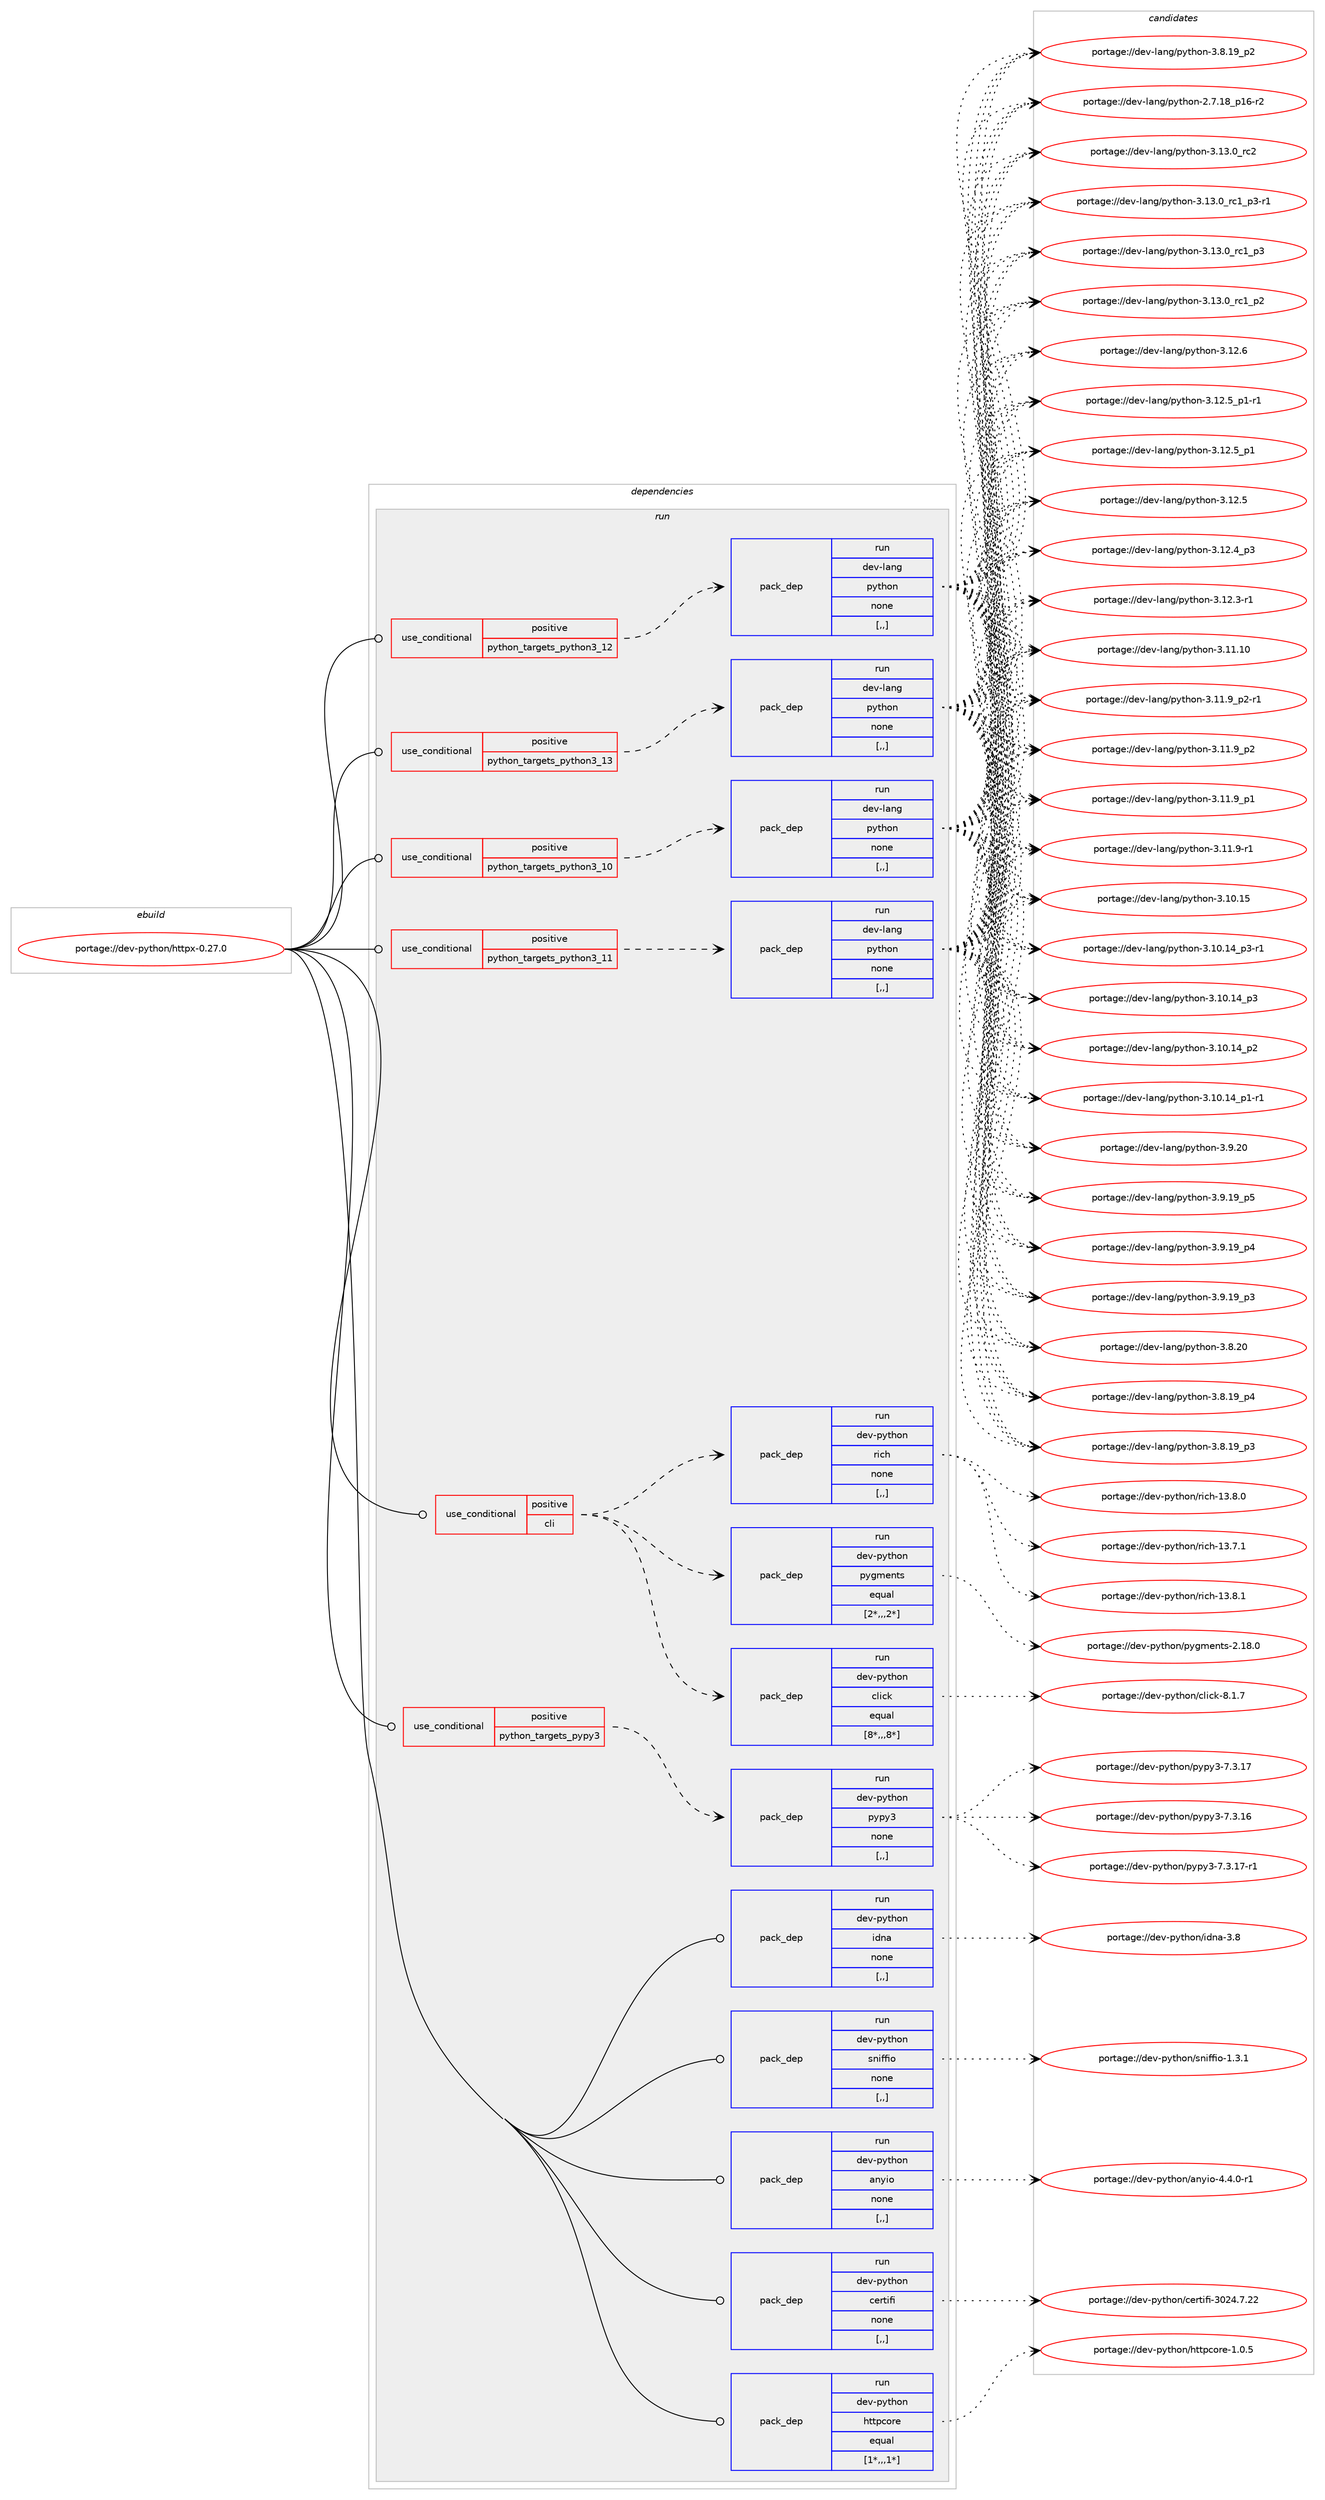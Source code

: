 digraph prolog {

# *************
# Graph options
# *************

newrank=true;
concentrate=true;
compound=true;
graph [rankdir=LR,fontname=Helvetica,fontsize=10,ranksep=1.5];#, ranksep=2.5, nodesep=0.2];
edge  [arrowhead=vee];
node  [fontname=Helvetica,fontsize=10];

# **********
# The ebuild
# **********

subgraph cluster_leftcol {
color=gray;
label=<<i>ebuild</i>>;
id [label="portage://dev-python/httpx-0.27.0", color=red, width=4, href="../dev-python/httpx-0.27.0.svg"];
}

# ****************
# The dependencies
# ****************

subgraph cluster_midcol {
color=gray;
label=<<i>dependencies</i>>;
subgraph cluster_compile {
fillcolor="#eeeeee";
style=filled;
label=<<i>compile</i>>;
}
subgraph cluster_compileandrun {
fillcolor="#eeeeee";
style=filled;
label=<<i>compile and run</i>>;
}
subgraph cluster_run {
fillcolor="#eeeeee";
style=filled;
label=<<i>run</i>>;
subgraph cond163713 {
dependency642174 [label=<<TABLE BORDER="0" CELLBORDER="1" CELLSPACING="0" CELLPADDING="4"><TR><TD ROWSPAN="3" CELLPADDING="10">use_conditional</TD></TR><TR><TD>positive</TD></TR><TR><TD>cli</TD></TR></TABLE>>, shape=none, color=red];
subgraph pack473642 {
dependency642175 [label=<<TABLE BORDER="0" CELLBORDER="1" CELLSPACING="0" CELLPADDING="4" WIDTH="220"><TR><TD ROWSPAN="6" CELLPADDING="30">pack_dep</TD></TR><TR><TD WIDTH="110">run</TD></TR><TR><TD>dev-python</TD></TR><TR><TD>click</TD></TR><TR><TD>equal</TD></TR><TR><TD>[8*,,,8*]</TD></TR></TABLE>>, shape=none, color=blue];
}
dependency642174:e -> dependency642175:w [weight=20,style="dashed",arrowhead="vee"];
subgraph pack473643 {
dependency642176 [label=<<TABLE BORDER="0" CELLBORDER="1" CELLSPACING="0" CELLPADDING="4" WIDTH="220"><TR><TD ROWSPAN="6" CELLPADDING="30">pack_dep</TD></TR><TR><TD WIDTH="110">run</TD></TR><TR><TD>dev-python</TD></TR><TR><TD>pygments</TD></TR><TR><TD>equal</TD></TR><TR><TD>[2*,,,2*]</TD></TR></TABLE>>, shape=none, color=blue];
}
dependency642174:e -> dependency642176:w [weight=20,style="dashed",arrowhead="vee"];
subgraph pack473644 {
dependency642177 [label=<<TABLE BORDER="0" CELLBORDER="1" CELLSPACING="0" CELLPADDING="4" WIDTH="220"><TR><TD ROWSPAN="6" CELLPADDING="30">pack_dep</TD></TR><TR><TD WIDTH="110">run</TD></TR><TR><TD>dev-python</TD></TR><TR><TD>rich</TD></TR><TR><TD>none</TD></TR><TR><TD>[,,]</TD></TR></TABLE>>, shape=none, color=blue];
}
dependency642174:e -> dependency642177:w [weight=20,style="dashed",arrowhead="vee"];
}
id:e -> dependency642174:w [weight=20,style="solid",arrowhead="odot"];
subgraph cond163714 {
dependency642178 [label=<<TABLE BORDER="0" CELLBORDER="1" CELLSPACING="0" CELLPADDING="4"><TR><TD ROWSPAN="3" CELLPADDING="10">use_conditional</TD></TR><TR><TD>positive</TD></TR><TR><TD>python_targets_pypy3</TD></TR></TABLE>>, shape=none, color=red];
subgraph pack473645 {
dependency642179 [label=<<TABLE BORDER="0" CELLBORDER="1" CELLSPACING="0" CELLPADDING="4" WIDTH="220"><TR><TD ROWSPAN="6" CELLPADDING="30">pack_dep</TD></TR><TR><TD WIDTH="110">run</TD></TR><TR><TD>dev-python</TD></TR><TR><TD>pypy3</TD></TR><TR><TD>none</TD></TR><TR><TD>[,,]</TD></TR></TABLE>>, shape=none, color=blue];
}
dependency642178:e -> dependency642179:w [weight=20,style="dashed",arrowhead="vee"];
}
id:e -> dependency642178:w [weight=20,style="solid",arrowhead="odot"];
subgraph cond163715 {
dependency642180 [label=<<TABLE BORDER="0" CELLBORDER="1" CELLSPACING="0" CELLPADDING="4"><TR><TD ROWSPAN="3" CELLPADDING="10">use_conditional</TD></TR><TR><TD>positive</TD></TR><TR><TD>python_targets_python3_10</TD></TR></TABLE>>, shape=none, color=red];
subgraph pack473646 {
dependency642181 [label=<<TABLE BORDER="0" CELLBORDER="1" CELLSPACING="0" CELLPADDING="4" WIDTH="220"><TR><TD ROWSPAN="6" CELLPADDING="30">pack_dep</TD></TR><TR><TD WIDTH="110">run</TD></TR><TR><TD>dev-lang</TD></TR><TR><TD>python</TD></TR><TR><TD>none</TD></TR><TR><TD>[,,]</TD></TR></TABLE>>, shape=none, color=blue];
}
dependency642180:e -> dependency642181:w [weight=20,style="dashed",arrowhead="vee"];
}
id:e -> dependency642180:w [weight=20,style="solid",arrowhead="odot"];
subgraph cond163716 {
dependency642182 [label=<<TABLE BORDER="0" CELLBORDER="1" CELLSPACING="0" CELLPADDING="4"><TR><TD ROWSPAN="3" CELLPADDING="10">use_conditional</TD></TR><TR><TD>positive</TD></TR><TR><TD>python_targets_python3_11</TD></TR></TABLE>>, shape=none, color=red];
subgraph pack473647 {
dependency642183 [label=<<TABLE BORDER="0" CELLBORDER="1" CELLSPACING="0" CELLPADDING="4" WIDTH="220"><TR><TD ROWSPAN="6" CELLPADDING="30">pack_dep</TD></TR><TR><TD WIDTH="110">run</TD></TR><TR><TD>dev-lang</TD></TR><TR><TD>python</TD></TR><TR><TD>none</TD></TR><TR><TD>[,,]</TD></TR></TABLE>>, shape=none, color=blue];
}
dependency642182:e -> dependency642183:w [weight=20,style="dashed",arrowhead="vee"];
}
id:e -> dependency642182:w [weight=20,style="solid",arrowhead="odot"];
subgraph cond163717 {
dependency642184 [label=<<TABLE BORDER="0" CELLBORDER="1" CELLSPACING="0" CELLPADDING="4"><TR><TD ROWSPAN="3" CELLPADDING="10">use_conditional</TD></TR><TR><TD>positive</TD></TR><TR><TD>python_targets_python3_12</TD></TR></TABLE>>, shape=none, color=red];
subgraph pack473648 {
dependency642185 [label=<<TABLE BORDER="0" CELLBORDER="1" CELLSPACING="0" CELLPADDING="4" WIDTH="220"><TR><TD ROWSPAN="6" CELLPADDING="30">pack_dep</TD></TR><TR><TD WIDTH="110">run</TD></TR><TR><TD>dev-lang</TD></TR><TR><TD>python</TD></TR><TR><TD>none</TD></TR><TR><TD>[,,]</TD></TR></TABLE>>, shape=none, color=blue];
}
dependency642184:e -> dependency642185:w [weight=20,style="dashed",arrowhead="vee"];
}
id:e -> dependency642184:w [weight=20,style="solid",arrowhead="odot"];
subgraph cond163718 {
dependency642186 [label=<<TABLE BORDER="0" CELLBORDER="1" CELLSPACING="0" CELLPADDING="4"><TR><TD ROWSPAN="3" CELLPADDING="10">use_conditional</TD></TR><TR><TD>positive</TD></TR><TR><TD>python_targets_python3_13</TD></TR></TABLE>>, shape=none, color=red];
subgraph pack473649 {
dependency642187 [label=<<TABLE BORDER="0" CELLBORDER="1" CELLSPACING="0" CELLPADDING="4" WIDTH="220"><TR><TD ROWSPAN="6" CELLPADDING="30">pack_dep</TD></TR><TR><TD WIDTH="110">run</TD></TR><TR><TD>dev-lang</TD></TR><TR><TD>python</TD></TR><TR><TD>none</TD></TR><TR><TD>[,,]</TD></TR></TABLE>>, shape=none, color=blue];
}
dependency642186:e -> dependency642187:w [weight=20,style="dashed",arrowhead="vee"];
}
id:e -> dependency642186:w [weight=20,style="solid",arrowhead="odot"];
subgraph pack473650 {
dependency642188 [label=<<TABLE BORDER="0" CELLBORDER="1" CELLSPACING="0" CELLPADDING="4" WIDTH="220"><TR><TD ROWSPAN="6" CELLPADDING="30">pack_dep</TD></TR><TR><TD WIDTH="110">run</TD></TR><TR><TD>dev-python</TD></TR><TR><TD>anyio</TD></TR><TR><TD>none</TD></TR><TR><TD>[,,]</TD></TR></TABLE>>, shape=none, color=blue];
}
id:e -> dependency642188:w [weight=20,style="solid",arrowhead="odot"];
subgraph pack473651 {
dependency642189 [label=<<TABLE BORDER="0" CELLBORDER="1" CELLSPACING="0" CELLPADDING="4" WIDTH="220"><TR><TD ROWSPAN="6" CELLPADDING="30">pack_dep</TD></TR><TR><TD WIDTH="110">run</TD></TR><TR><TD>dev-python</TD></TR><TR><TD>certifi</TD></TR><TR><TD>none</TD></TR><TR><TD>[,,]</TD></TR></TABLE>>, shape=none, color=blue];
}
id:e -> dependency642189:w [weight=20,style="solid",arrowhead="odot"];
subgraph pack473652 {
dependency642190 [label=<<TABLE BORDER="0" CELLBORDER="1" CELLSPACING="0" CELLPADDING="4" WIDTH="220"><TR><TD ROWSPAN="6" CELLPADDING="30">pack_dep</TD></TR><TR><TD WIDTH="110">run</TD></TR><TR><TD>dev-python</TD></TR><TR><TD>httpcore</TD></TR><TR><TD>equal</TD></TR><TR><TD>[1*,,,1*]</TD></TR></TABLE>>, shape=none, color=blue];
}
id:e -> dependency642190:w [weight=20,style="solid",arrowhead="odot"];
subgraph pack473653 {
dependency642191 [label=<<TABLE BORDER="0" CELLBORDER="1" CELLSPACING="0" CELLPADDING="4" WIDTH="220"><TR><TD ROWSPAN="6" CELLPADDING="30">pack_dep</TD></TR><TR><TD WIDTH="110">run</TD></TR><TR><TD>dev-python</TD></TR><TR><TD>idna</TD></TR><TR><TD>none</TD></TR><TR><TD>[,,]</TD></TR></TABLE>>, shape=none, color=blue];
}
id:e -> dependency642191:w [weight=20,style="solid",arrowhead="odot"];
subgraph pack473654 {
dependency642192 [label=<<TABLE BORDER="0" CELLBORDER="1" CELLSPACING="0" CELLPADDING="4" WIDTH="220"><TR><TD ROWSPAN="6" CELLPADDING="30">pack_dep</TD></TR><TR><TD WIDTH="110">run</TD></TR><TR><TD>dev-python</TD></TR><TR><TD>sniffio</TD></TR><TR><TD>none</TD></TR><TR><TD>[,,]</TD></TR></TABLE>>, shape=none, color=blue];
}
id:e -> dependency642192:w [weight=20,style="solid",arrowhead="odot"];
}
}

# **************
# The candidates
# **************

subgraph cluster_choices {
rank=same;
color=gray;
label=<<i>candidates</i>>;

subgraph choice473642 {
color=black;
nodesep=1;
choice10010111845112121116104111110479910810599107455646494655 [label="portage://dev-python/click-8.1.7", color=red, width=4,href="../dev-python/click-8.1.7.svg"];
dependency642175:e -> choice10010111845112121116104111110479910810599107455646494655:w [style=dotted,weight="100"];
}
subgraph choice473643 {
color=black;
nodesep=1;
choice100101118451121211161041111104711212110310910111011611545504649564648 [label="portage://dev-python/pygments-2.18.0", color=red, width=4,href="../dev-python/pygments-2.18.0.svg"];
dependency642176:e -> choice100101118451121211161041111104711212110310910111011611545504649564648:w [style=dotted,weight="100"];
}
subgraph choice473644 {
color=black;
nodesep=1;
choice10010111845112121116104111110471141059910445495146564649 [label="portage://dev-python/rich-13.8.1", color=red, width=4,href="../dev-python/rich-13.8.1.svg"];
choice10010111845112121116104111110471141059910445495146564648 [label="portage://dev-python/rich-13.8.0", color=red, width=4,href="../dev-python/rich-13.8.0.svg"];
choice10010111845112121116104111110471141059910445495146554649 [label="portage://dev-python/rich-13.7.1", color=red, width=4,href="../dev-python/rich-13.7.1.svg"];
dependency642177:e -> choice10010111845112121116104111110471141059910445495146564649:w [style=dotted,weight="100"];
dependency642177:e -> choice10010111845112121116104111110471141059910445495146564648:w [style=dotted,weight="100"];
dependency642177:e -> choice10010111845112121116104111110471141059910445495146554649:w [style=dotted,weight="100"];
}
subgraph choice473645 {
color=black;
nodesep=1;
choice100101118451121211161041111104711212111212151455546514649554511449 [label="portage://dev-python/pypy3-7.3.17-r1", color=red, width=4,href="../dev-python/pypy3-7.3.17-r1.svg"];
choice10010111845112121116104111110471121211121215145554651464955 [label="portage://dev-python/pypy3-7.3.17", color=red, width=4,href="../dev-python/pypy3-7.3.17.svg"];
choice10010111845112121116104111110471121211121215145554651464954 [label="portage://dev-python/pypy3-7.3.16", color=red, width=4,href="../dev-python/pypy3-7.3.16.svg"];
dependency642179:e -> choice100101118451121211161041111104711212111212151455546514649554511449:w [style=dotted,weight="100"];
dependency642179:e -> choice10010111845112121116104111110471121211121215145554651464955:w [style=dotted,weight="100"];
dependency642179:e -> choice10010111845112121116104111110471121211121215145554651464954:w [style=dotted,weight="100"];
}
subgraph choice473646 {
color=black;
nodesep=1;
choice10010111845108971101034711212111610411111045514649514648951149950 [label="portage://dev-lang/python-3.13.0_rc2", color=red, width=4,href="../dev-lang/python-3.13.0_rc2.svg"];
choice1001011184510897110103471121211161041111104551464951464895114994995112514511449 [label="portage://dev-lang/python-3.13.0_rc1_p3-r1", color=red, width=4,href="../dev-lang/python-3.13.0_rc1_p3-r1.svg"];
choice100101118451089711010347112121116104111110455146495146489511499499511251 [label="portage://dev-lang/python-3.13.0_rc1_p3", color=red, width=4,href="../dev-lang/python-3.13.0_rc1_p3.svg"];
choice100101118451089711010347112121116104111110455146495146489511499499511250 [label="portage://dev-lang/python-3.13.0_rc1_p2", color=red, width=4,href="../dev-lang/python-3.13.0_rc1_p2.svg"];
choice10010111845108971101034711212111610411111045514649504654 [label="portage://dev-lang/python-3.12.6", color=red, width=4,href="../dev-lang/python-3.12.6.svg"];
choice1001011184510897110103471121211161041111104551464950465395112494511449 [label="portage://dev-lang/python-3.12.5_p1-r1", color=red, width=4,href="../dev-lang/python-3.12.5_p1-r1.svg"];
choice100101118451089711010347112121116104111110455146495046539511249 [label="portage://dev-lang/python-3.12.5_p1", color=red, width=4,href="../dev-lang/python-3.12.5_p1.svg"];
choice10010111845108971101034711212111610411111045514649504653 [label="portage://dev-lang/python-3.12.5", color=red, width=4,href="../dev-lang/python-3.12.5.svg"];
choice100101118451089711010347112121116104111110455146495046529511251 [label="portage://dev-lang/python-3.12.4_p3", color=red, width=4,href="../dev-lang/python-3.12.4_p3.svg"];
choice100101118451089711010347112121116104111110455146495046514511449 [label="portage://dev-lang/python-3.12.3-r1", color=red, width=4,href="../dev-lang/python-3.12.3-r1.svg"];
choice1001011184510897110103471121211161041111104551464949464948 [label="portage://dev-lang/python-3.11.10", color=red, width=4,href="../dev-lang/python-3.11.10.svg"];
choice1001011184510897110103471121211161041111104551464949465795112504511449 [label="portage://dev-lang/python-3.11.9_p2-r1", color=red, width=4,href="../dev-lang/python-3.11.9_p2-r1.svg"];
choice100101118451089711010347112121116104111110455146494946579511250 [label="portage://dev-lang/python-3.11.9_p2", color=red, width=4,href="../dev-lang/python-3.11.9_p2.svg"];
choice100101118451089711010347112121116104111110455146494946579511249 [label="portage://dev-lang/python-3.11.9_p1", color=red, width=4,href="../dev-lang/python-3.11.9_p1.svg"];
choice100101118451089711010347112121116104111110455146494946574511449 [label="portage://dev-lang/python-3.11.9-r1", color=red, width=4,href="../dev-lang/python-3.11.9-r1.svg"];
choice1001011184510897110103471121211161041111104551464948464953 [label="portage://dev-lang/python-3.10.15", color=red, width=4,href="../dev-lang/python-3.10.15.svg"];
choice100101118451089711010347112121116104111110455146494846495295112514511449 [label="portage://dev-lang/python-3.10.14_p3-r1", color=red, width=4,href="../dev-lang/python-3.10.14_p3-r1.svg"];
choice10010111845108971101034711212111610411111045514649484649529511251 [label="portage://dev-lang/python-3.10.14_p3", color=red, width=4,href="../dev-lang/python-3.10.14_p3.svg"];
choice10010111845108971101034711212111610411111045514649484649529511250 [label="portage://dev-lang/python-3.10.14_p2", color=red, width=4,href="../dev-lang/python-3.10.14_p2.svg"];
choice100101118451089711010347112121116104111110455146494846495295112494511449 [label="portage://dev-lang/python-3.10.14_p1-r1", color=red, width=4,href="../dev-lang/python-3.10.14_p1-r1.svg"];
choice10010111845108971101034711212111610411111045514657465048 [label="portage://dev-lang/python-3.9.20", color=red, width=4,href="../dev-lang/python-3.9.20.svg"];
choice100101118451089711010347112121116104111110455146574649579511253 [label="portage://dev-lang/python-3.9.19_p5", color=red, width=4,href="../dev-lang/python-3.9.19_p5.svg"];
choice100101118451089711010347112121116104111110455146574649579511252 [label="portage://dev-lang/python-3.9.19_p4", color=red, width=4,href="../dev-lang/python-3.9.19_p4.svg"];
choice100101118451089711010347112121116104111110455146574649579511251 [label="portage://dev-lang/python-3.9.19_p3", color=red, width=4,href="../dev-lang/python-3.9.19_p3.svg"];
choice10010111845108971101034711212111610411111045514656465048 [label="portage://dev-lang/python-3.8.20", color=red, width=4,href="../dev-lang/python-3.8.20.svg"];
choice100101118451089711010347112121116104111110455146564649579511252 [label="portage://dev-lang/python-3.8.19_p4", color=red, width=4,href="../dev-lang/python-3.8.19_p4.svg"];
choice100101118451089711010347112121116104111110455146564649579511251 [label="portage://dev-lang/python-3.8.19_p3", color=red, width=4,href="../dev-lang/python-3.8.19_p3.svg"];
choice100101118451089711010347112121116104111110455146564649579511250 [label="portage://dev-lang/python-3.8.19_p2", color=red, width=4,href="../dev-lang/python-3.8.19_p2.svg"];
choice100101118451089711010347112121116104111110455046554649569511249544511450 [label="portage://dev-lang/python-2.7.18_p16-r2", color=red, width=4,href="../dev-lang/python-2.7.18_p16-r2.svg"];
dependency642181:e -> choice10010111845108971101034711212111610411111045514649514648951149950:w [style=dotted,weight="100"];
dependency642181:e -> choice1001011184510897110103471121211161041111104551464951464895114994995112514511449:w [style=dotted,weight="100"];
dependency642181:e -> choice100101118451089711010347112121116104111110455146495146489511499499511251:w [style=dotted,weight="100"];
dependency642181:e -> choice100101118451089711010347112121116104111110455146495146489511499499511250:w [style=dotted,weight="100"];
dependency642181:e -> choice10010111845108971101034711212111610411111045514649504654:w [style=dotted,weight="100"];
dependency642181:e -> choice1001011184510897110103471121211161041111104551464950465395112494511449:w [style=dotted,weight="100"];
dependency642181:e -> choice100101118451089711010347112121116104111110455146495046539511249:w [style=dotted,weight="100"];
dependency642181:e -> choice10010111845108971101034711212111610411111045514649504653:w [style=dotted,weight="100"];
dependency642181:e -> choice100101118451089711010347112121116104111110455146495046529511251:w [style=dotted,weight="100"];
dependency642181:e -> choice100101118451089711010347112121116104111110455146495046514511449:w [style=dotted,weight="100"];
dependency642181:e -> choice1001011184510897110103471121211161041111104551464949464948:w [style=dotted,weight="100"];
dependency642181:e -> choice1001011184510897110103471121211161041111104551464949465795112504511449:w [style=dotted,weight="100"];
dependency642181:e -> choice100101118451089711010347112121116104111110455146494946579511250:w [style=dotted,weight="100"];
dependency642181:e -> choice100101118451089711010347112121116104111110455146494946579511249:w [style=dotted,weight="100"];
dependency642181:e -> choice100101118451089711010347112121116104111110455146494946574511449:w [style=dotted,weight="100"];
dependency642181:e -> choice1001011184510897110103471121211161041111104551464948464953:w [style=dotted,weight="100"];
dependency642181:e -> choice100101118451089711010347112121116104111110455146494846495295112514511449:w [style=dotted,weight="100"];
dependency642181:e -> choice10010111845108971101034711212111610411111045514649484649529511251:w [style=dotted,weight="100"];
dependency642181:e -> choice10010111845108971101034711212111610411111045514649484649529511250:w [style=dotted,weight="100"];
dependency642181:e -> choice100101118451089711010347112121116104111110455146494846495295112494511449:w [style=dotted,weight="100"];
dependency642181:e -> choice10010111845108971101034711212111610411111045514657465048:w [style=dotted,weight="100"];
dependency642181:e -> choice100101118451089711010347112121116104111110455146574649579511253:w [style=dotted,weight="100"];
dependency642181:e -> choice100101118451089711010347112121116104111110455146574649579511252:w [style=dotted,weight="100"];
dependency642181:e -> choice100101118451089711010347112121116104111110455146574649579511251:w [style=dotted,weight="100"];
dependency642181:e -> choice10010111845108971101034711212111610411111045514656465048:w [style=dotted,weight="100"];
dependency642181:e -> choice100101118451089711010347112121116104111110455146564649579511252:w [style=dotted,weight="100"];
dependency642181:e -> choice100101118451089711010347112121116104111110455146564649579511251:w [style=dotted,weight="100"];
dependency642181:e -> choice100101118451089711010347112121116104111110455146564649579511250:w [style=dotted,weight="100"];
dependency642181:e -> choice100101118451089711010347112121116104111110455046554649569511249544511450:w [style=dotted,weight="100"];
}
subgraph choice473647 {
color=black;
nodesep=1;
choice10010111845108971101034711212111610411111045514649514648951149950 [label="portage://dev-lang/python-3.13.0_rc2", color=red, width=4,href="../dev-lang/python-3.13.0_rc2.svg"];
choice1001011184510897110103471121211161041111104551464951464895114994995112514511449 [label="portage://dev-lang/python-3.13.0_rc1_p3-r1", color=red, width=4,href="../dev-lang/python-3.13.0_rc1_p3-r1.svg"];
choice100101118451089711010347112121116104111110455146495146489511499499511251 [label="portage://dev-lang/python-3.13.0_rc1_p3", color=red, width=4,href="../dev-lang/python-3.13.0_rc1_p3.svg"];
choice100101118451089711010347112121116104111110455146495146489511499499511250 [label="portage://dev-lang/python-3.13.0_rc1_p2", color=red, width=4,href="../dev-lang/python-3.13.0_rc1_p2.svg"];
choice10010111845108971101034711212111610411111045514649504654 [label="portage://dev-lang/python-3.12.6", color=red, width=4,href="../dev-lang/python-3.12.6.svg"];
choice1001011184510897110103471121211161041111104551464950465395112494511449 [label="portage://dev-lang/python-3.12.5_p1-r1", color=red, width=4,href="../dev-lang/python-3.12.5_p1-r1.svg"];
choice100101118451089711010347112121116104111110455146495046539511249 [label="portage://dev-lang/python-3.12.5_p1", color=red, width=4,href="../dev-lang/python-3.12.5_p1.svg"];
choice10010111845108971101034711212111610411111045514649504653 [label="portage://dev-lang/python-3.12.5", color=red, width=4,href="../dev-lang/python-3.12.5.svg"];
choice100101118451089711010347112121116104111110455146495046529511251 [label="portage://dev-lang/python-3.12.4_p3", color=red, width=4,href="../dev-lang/python-3.12.4_p3.svg"];
choice100101118451089711010347112121116104111110455146495046514511449 [label="portage://dev-lang/python-3.12.3-r1", color=red, width=4,href="../dev-lang/python-3.12.3-r1.svg"];
choice1001011184510897110103471121211161041111104551464949464948 [label="portage://dev-lang/python-3.11.10", color=red, width=4,href="../dev-lang/python-3.11.10.svg"];
choice1001011184510897110103471121211161041111104551464949465795112504511449 [label="portage://dev-lang/python-3.11.9_p2-r1", color=red, width=4,href="../dev-lang/python-3.11.9_p2-r1.svg"];
choice100101118451089711010347112121116104111110455146494946579511250 [label="portage://dev-lang/python-3.11.9_p2", color=red, width=4,href="../dev-lang/python-3.11.9_p2.svg"];
choice100101118451089711010347112121116104111110455146494946579511249 [label="portage://dev-lang/python-3.11.9_p1", color=red, width=4,href="../dev-lang/python-3.11.9_p1.svg"];
choice100101118451089711010347112121116104111110455146494946574511449 [label="portage://dev-lang/python-3.11.9-r1", color=red, width=4,href="../dev-lang/python-3.11.9-r1.svg"];
choice1001011184510897110103471121211161041111104551464948464953 [label="portage://dev-lang/python-3.10.15", color=red, width=4,href="../dev-lang/python-3.10.15.svg"];
choice100101118451089711010347112121116104111110455146494846495295112514511449 [label="portage://dev-lang/python-3.10.14_p3-r1", color=red, width=4,href="../dev-lang/python-3.10.14_p3-r1.svg"];
choice10010111845108971101034711212111610411111045514649484649529511251 [label="portage://dev-lang/python-3.10.14_p3", color=red, width=4,href="../dev-lang/python-3.10.14_p3.svg"];
choice10010111845108971101034711212111610411111045514649484649529511250 [label="portage://dev-lang/python-3.10.14_p2", color=red, width=4,href="../dev-lang/python-3.10.14_p2.svg"];
choice100101118451089711010347112121116104111110455146494846495295112494511449 [label="portage://dev-lang/python-3.10.14_p1-r1", color=red, width=4,href="../dev-lang/python-3.10.14_p1-r1.svg"];
choice10010111845108971101034711212111610411111045514657465048 [label="portage://dev-lang/python-3.9.20", color=red, width=4,href="../dev-lang/python-3.9.20.svg"];
choice100101118451089711010347112121116104111110455146574649579511253 [label="portage://dev-lang/python-3.9.19_p5", color=red, width=4,href="../dev-lang/python-3.9.19_p5.svg"];
choice100101118451089711010347112121116104111110455146574649579511252 [label="portage://dev-lang/python-3.9.19_p4", color=red, width=4,href="../dev-lang/python-3.9.19_p4.svg"];
choice100101118451089711010347112121116104111110455146574649579511251 [label="portage://dev-lang/python-3.9.19_p3", color=red, width=4,href="../dev-lang/python-3.9.19_p3.svg"];
choice10010111845108971101034711212111610411111045514656465048 [label="portage://dev-lang/python-3.8.20", color=red, width=4,href="../dev-lang/python-3.8.20.svg"];
choice100101118451089711010347112121116104111110455146564649579511252 [label="portage://dev-lang/python-3.8.19_p4", color=red, width=4,href="../dev-lang/python-3.8.19_p4.svg"];
choice100101118451089711010347112121116104111110455146564649579511251 [label="portage://dev-lang/python-3.8.19_p3", color=red, width=4,href="../dev-lang/python-3.8.19_p3.svg"];
choice100101118451089711010347112121116104111110455146564649579511250 [label="portage://dev-lang/python-3.8.19_p2", color=red, width=4,href="../dev-lang/python-3.8.19_p2.svg"];
choice100101118451089711010347112121116104111110455046554649569511249544511450 [label="portage://dev-lang/python-2.7.18_p16-r2", color=red, width=4,href="../dev-lang/python-2.7.18_p16-r2.svg"];
dependency642183:e -> choice10010111845108971101034711212111610411111045514649514648951149950:w [style=dotted,weight="100"];
dependency642183:e -> choice1001011184510897110103471121211161041111104551464951464895114994995112514511449:w [style=dotted,weight="100"];
dependency642183:e -> choice100101118451089711010347112121116104111110455146495146489511499499511251:w [style=dotted,weight="100"];
dependency642183:e -> choice100101118451089711010347112121116104111110455146495146489511499499511250:w [style=dotted,weight="100"];
dependency642183:e -> choice10010111845108971101034711212111610411111045514649504654:w [style=dotted,weight="100"];
dependency642183:e -> choice1001011184510897110103471121211161041111104551464950465395112494511449:w [style=dotted,weight="100"];
dependency642183:e -> choice100101118451089711010347112121116104111110455146495046539511249:w [style=dotted,weight="100"];
dependency642183:e -> choice10010111845108971101034711212111610411111045514649504653:w [style=dotted,weight="100"];
dependency642183:e -> choice100101118451089711010347112121116104111110455146495046529511251:w [style=dotted,weight="100"];
dependency642183:e -> choice100101118451089711010347112121116104111110455146495046514511449:w [style=dotted,weight="100"];
dependency642183:e -> choice1001011184510897110103471121211161041111104551464949464948:w [style=dotted,weight="100"];
dependency642183:e -> choice1001011184510897110103471121211161041111104551464949465795112504511449:w [style=dotted,weight="100"];
dependency642183:e -> choice100101118451089711010347112121116104111110455146494946579511250:w [style=dotted,weight="100"];
dependency642183:e -> choice100101118451089711010347112121116104111110455146494946579511249:w [style=dotted,weight="100"];
dependency642183:e -> choice100101118451089711010347112121116104111110455146494946574511449:w [style=dotted,weight="100"];
dependency642183:e -> choice1001011184510897110103471121211161041111104551464948464953:w [style=dotted,weight="100"];
dependency642183:e -> choice100101118451089711010347112121116104111110455146494846495295112514511449:w [style=dotted,weight="100"];
dependency642183:e -> choice10010111845108971101034711212111610411111045514649484649529511251:w [style=dotted,weight="100"];
dependency642183:e -> choice10010111845108971101034711212111610411111045514649484649529511250:w [style=dotted,weight="100"];
dependency642183:e -> choice100101118451089711010347112121116104111110455146494846495295112494511449:w [style=dotted,weight="100"];
dependency642183:e -> choice10010111845108971101034711212111610411111045514657465048:w [style=dotted,weight="100"];
dependency642183:e -> choice100101118451089711010347112121116104111110455146574649579511253:w [style=dotted,weight="100"];
dependency642183:e -> choice100101118451089711010347112121116104111110455146574649579511252:w [style=dotted,weight="100"];
dependency642183:e -> choice100101118451089711010347112121116104111110455146574649579511251:w [style=dotted,weight="100"];
dependency642183:e -> choice10010111845108971101034711212111610411111045514656465048:w [style=dotted,weight="100"];
dependency642183:e -> choice100101118451089711010347112121116104111110455146564649579511252:w [style=dotted,weight="100"];
dependency642183:e -> choice100101118451089711010347112121116104111110455146564649579511251:w [style=dotted,weight="100"];
dependency642183:e -> choice100101118451089711010347112121116104111110455146564649579511250:w [style=dotted,weight="100"];
dependency642183:e -> choice100101118451089711010347112121116104111110455046554649569511249544511450:w [style=dotted,weight="100"];
}
subgraph choice473648 {
color=black;
nodesep=1;
choice10010111845108971101034711212111610411111045514649514648951149950 [label="portage://dev-lang/python-3.13.0_rc2", color=red, width=4,href="../dev-lang/python-3.13.0_rc2.svg"];
choice1001011184510897110103471121211161041111104551464951464895114994995112514511449 [label="portage://dev-lang/python-3.13.0_rc1_p3-r1", color=red, width=4,href="../dev-lang/python-3.13.0_rc1_p3-r1.svg"];
choice100101118451089711010347112121116104111110455146495146489511499499511251 [label="portage://dev-lang/python-3.13.0_rc1_p3", color=red, width=4,href="../dev-lang/python-3.13.0_rc1_p3.svg"];
choice100101118451089711010347112121116104111110455146495146489511499499511250 [label="portage://dev-lang/python-3.13.0_rc1_p2", color=red, width=4,href="../dev-lang/python-3.13.0_rc1_p2.svg"];
choice10010111845108971101034711212111610411111045514649504654 [label="portage://dev-lang/python-3.12.6", color=red, width=4,href="../dev-lang/python-3.12.6.svg"];
choice1001011184510897110103471121211161041111104551464950465395112494511449 [label="portage://dev-lang/python-3.12.5_p1-r1", color=red, width=4,href="../dev-lang/python-3.12.5_p1-r1.svg"];
choice100101118451089711010347112121116104111110455146495046539511249 [label="portage://dev-lang/python-3.12.5_p1", color=red, width=4,href="../dev-lang/python-3.12.5_p1.svg"];
choice10010111845108971101034711212111610411111045514649504653 [label="portage://dev-lang/python-3.12.5", color=red, width=4,href="../dev-lang/python-3.12.5.svg"];
choice100101118451089711010347112121116104111110455146495046529511251 [label="portage://dev-lang/python-3.12.4_p3", color=red, width=4,href="../dev-lang/python-3.12.4_p3.svg"];
choice100101118451089711010347112121116104111110455146495046514511449 [label="portage://dev-lang/python-3.12.3-r1", color=red, width=4,href="../dev-lang/python-3.12.3-r1.svg"];
choice1001011184510897110103471121211161041111104551464949464948 [label="portage://dev-lang/python-3.11.10", color=red, width=4,href="../dev-lang/python-3.11.10.svg"];
choice1001011184510897110103471121211161041111104551464949465795112504511449 [label="portage://dev-lang/python-3.11.9_p2-r1", color=red, width=4,href="../dev-lang/python-3.11.9_p2-r1.svg"];
choice100101118451089711010347112121116104111110455146494946579511250 [label="portage://dev-lang/python-3.11.9_p2", color=red, width=4,href="../dev-lang/python-3.11.9_p2.svg"];
choice100101118451089711010347112121116104111110455146494946579511249 [label="portage://dev-lang/python-3.11.9_p1", color=red, width=4,href="../dev-lang/python-3.11.9_p1.svg"];
choice100101118451089711010347112121116104111110455146494946574511449 [label="portage://dev-lang/python-3.11.9-r1", color=red, width=4,href="../dev-lang/python-3.11.9-r1.svg"];
choice1001011184510897110103471121211161041111104551464948464953 [label="portage://dev-lang/python-3.10.15", color=red, width=4,href="../dev-lang/python-3.10.15.svg"];
choice100101118451089711010347112121116104111110455146494846495295112514511449 [label="portage://dev-lang/python-3.10.14_p3-r1", color=red, width=4,href="../dev-lang/python-3.10.14_p3-r1.svg"];
choice10010111845108971101034711212111610411111045514649484649529511251 [label="portage://dev-lang/python-3.10.14_p3", color=red, width=4,href="../dev-lang/python-3.10.14_p3.svg"];
choice10010111845108971101034711212111610411111045514649484649529511250 [label="portage://dev-lang/python-3.10.14_p2", color=red, width=4,href="../dev-lang/python-3.10.14_p2.svg"];
choice100101118451089711010347112121116104111110455146494846495295112494511449 [label="portage://dev-lang/python-3.10.14_p1-r1", color=red, width=4,href="../dev-lang/python-3.10.14_p1-r1.svg"];
choice10010111845108971101034711212111610411111045514657465048 [label="portage://dev-lang/python-3.9.20", color=red, width=4,href="../dev-lang/python-3.9.20.svg"];
choice100101118451089711010347112121116104111110455146574649579511253 [label="portage://dev-lang/python-3.9.19_p5", color=red, width=4,href="../dev-lang/python-3.9.19_p5.svg"];
choice100101118451089711010347112121116104111110455146574649579511252 [label="portage://dev-lang/python-3.9.19_p4", color=red, width=4,href="../dev-lang/python-3.9.19_p4.svg"];
choice100101118451089711010347112121116104111110455146574649579511251 [label="portage://dev-lang/python-3.9.19_p3", color=red, width=4,href="../dev-lang/python-3.9.19_p3.svg"];
choice10010111845108971101034711212111610411111045514656465048 [label="portage://dev-lang/python-3.8.20", color=red, width=4,href="../dev-lang/python-3.8.20.svg"];
choice100101118451089711010347112121116104111110455146564649579511252 [label="portage://dev-lang/python-3.8.19_p4", color=red, width=4,href="../dev-lang/python-3.8.19_p4.svg"];
choice100101118451089711010347112121116104111110455146564649579511251 [label="portage://dev-lang/python-3.8.19_p3", color=red, width=4,href="../dev-lang/python-3.8.19_p3.svg"];
choice100101118451089711010347112121116104111110455146564649579511250 [label="portage://dev-lang/python-3.8.19_p2", color=red, width=4,href="../dev-lang/python-3.8.19_p2.svg"];
choice100101118451089711010347112121116104111110455046554649569511249544511450 [label="portage://dev-lang/python-2.7.18_p16-r2", color=red, width=4,href="../dev-lang/python-2.7.18_p16-r2.svg"];
dependency642185:e -> choice10010111845108971101034711212111610411111045514649514648951149950:w [style=dotted,weight="100"];
dependency642185:e -> choice1001011184510897110103471121211161041111104551464951464895114994995112514511449:w [style=dotted,weight="100"];
dependency642185:e -> choice100101118451089711010347112121116104111110455146495146489511499499511251:w [style=dotted,weight="100"];
dependency642185:e -> choice100101118451089711010347112121116104111110455146495146489511499499511250:w [style=dotted,weight="100"];
dependency642185:e -> choice10010111845108971101034711212111610411111045514649504654:w [style=dotted,weight="100"];
dependency642185:e -> choice1001011184510897110103471121211161041111104551464950465395112494511449:w [style=dotted,weight="100"];
dependency642185:e -> choice100101118451089711010347112121116104111110455146495046539511249:w [style=dotted,weight="100"];
dependency642185:e -> choice10010111845108971101034711212111610411111045514649504653:w [style=dotted,weight="100"];
dependency642185:e -> choice100101118451089711010347112121116104111110455146495046529511251:w [style=dotted,weight="100"];
dependency642185:e -> choice100101118451089711010347112121116104111110455146495046514511449:w [style=dotted,weight="100"];
dependency642185:e -> choice1001011184510897110103471121211161041111104551464949464948:w [style=dotted,weight="100"];
dependency642185:e -> choice1001011184510897110103471121211161041111104551464949465795112504511449:w [style=dotted,weight="100"];
dependency642185:e -> choice100101118451089711010347112121116104111110455146494946579511250:w [style=dotted,weight="100"];
dependency642185:e -> choice100101118451089711010347112121116104111110455146494946579511249:w [style=dotted,weight="100"];
dependency642185:e -> choice100101118451089711010347112121116104111110455146494946574511449:w [style=dotted,weight="100"];
dependency642185:e -> choice1001011184510897110103471121211161041111104551464948464953:w [style=dotted,weight="100"];
dependency642185:e -> choice100101118451089711010347112121116104111110455146494846495295112514511449:w [style=dotted,weight="100"];
dependency642185:e -> choice10010111845108971101034711212111610411111045514649484649529511251:w [style=dotted,weight="100"];
dependency642185:e -> choice10010111845108971101034711212111610411111045514649484649529511250:w [style=dotted,weight="100"];
dependency642185:e -> choice100101118451089711010347112121116104111110455146494846495295112494511449:w [style=dotted,weight="100"];
dependency642185:e -> choice10010111845108971101034711212111610411111045514657465048:w [style=dotted,weight="100"];
dependency642185:e -> choice100101118451089711010347112121116104111110455146574649579511253:w [style=dotted,weight="100"];
dependency642185:e -> choice100101118451089711010347112121116104111110455146574649579511252:w [style=dotted,weight="100"];
dependency642185:e -> choice100101118451089711010347112121116104111110455146574649579511251:w [style=dotted,weight="100"];
dependency642185:e -> choice10010111845108971101034711212111610411111045514656465048:w [style=dotted,weight="100"];
dependency642185:e -> choice100101118451089711010347112121116104111110455146564649579511252:w [style=dotted,weight="100"];
dependency642185:e -> choice100101118451089711010347112121116104111110455146564649579511251:w [style=dotted,weight="100"];
dependency642185:e -> choice100101118451089711010347112121116104111110455146564649579511250:w [style=dotted,weight="100"];
dependency642185:e -> choice100101118451089711010347112121116104111110455046554649569511249544511450:w [style=dotted,weight="100"];
}
subgraph choice473649 {
color=black;
nodesep=1;
choice10010111845108971101034711212111610411111045514649514648951149950 [label="portage://dev-lang/python-3.13.0_rc2", color=red, width=4,href="../dev-lang/python-3.13.0_rc2.svg"];
choice1001011184510897110103471121211161041111104551464951464895114994995112514511449 [label="portage://dev-lang/python-3.13.0_rc1_p3-r1", color=red, width=4,href="../dev-lang/python-3.13.0_rc1_p3-r1.svg"];
choice100101118451089711010347112121116104111110455146495146489511499499511251 [label="portage://dev-lang/python-3.13.0_rc1_p3", color=red, width=4,href="../dev-lang/python-3.13.0_rc1_p3.svg"];
choice100101118451089711010347112121116104111110455146495146489511499499511250 [label="portage://dev-lang/python-3.13.0_rc1_p2", color=red, width=4,href="../dev-lang/python-3.13.0_rc1_p2.svg"];
choice10010111845108971101034711212111610411111045514649504654 [label="portage://dev-lang/python-3.12.6", color=red, width=4,href="../dev-lang/python-3.12.6.svg"];
choice1001011184510897110103471121211161041111104551464950465395112494511449 [label="portage://dev-lang/python-3.12.5_p1-r1", color=red, width=4,href="../dev-lang/python-3.12.5_p1-r1.svg"];
choice100101118451089711010347112121116104111110455146495046539511249 [label="portage://dev-lang/python-3.12.5_p1", color=red, width=4,href="../dev-lang/python-3.12.5_p1.svg"];
choice10010111845108971101034711212111610411111045514649504653 [label="portage://dev-lang/python-3.12.5", color=red, width=4,href="../dev-lang/python-3.12.5.svg"];
choice100101118451089711010347112121116104111110455146495046529511251 [label="portage://dev-lang/python-3.12.4_p3", color=red, width=4,href="../dev-lang/python-3.12.4_p3.svg"];
choice100101118451089711010347112121116104111110455146495046514511449 [label="portage://dev-lang/python-3.12.3-r1", color=red, width=4,href="../dev-lang/python-3.12.3-r1.svg"];
choice1001011184510897110103471121211161041111104551464949464948 [label="portage://dev-lang/python-3.11.10", color=red, width=4,href="../dev-lang/python-3.11.10.svg"];
choice1001011184510897110103471121211161041111104551464949465795112504511449 [label="portage://dev-lang/python-3.11.9_p2-r1", color=red, width=4,href="../dev-lang/python-3.11.9_p2-r1.svg"];
choice100101118451089711010347112121116104111110455146494946579511250 [label="portage://dev-lang/python-3.11.9_p2", color=red, width=4,href="../dev-lang/python-3.11.9_p2.svg"];
choice100101118451089711010347112121116104111110455146494946579511249 [label="portage://dev-lang/python-3.11.9_p1", color=red, width=4,href="../dev-lang/python-3.11.9_p1.svg"];
choice100101118451089711010347112121116104111110455146494946574511449 [label="portage://dev-lang/python-3.11.9-r1", color=red, width=4,href="../dev-lang/python-3.11.9-r1.svg"];
choice1001011184510897110103471121211161041111104551464948464953 [label="portage://dev-lang/python-3.10.15", color=red, width=4,href="../dev-lang/python-3.10.15.svg"];
choice100101118451089711010347112121116104111110455146494846495295112514511449 [label="portage://dev-lang/python-3.10.14_p3-r1", color=red, width=4,href="../dev-lang/python-3.10.14_p3-r1.svg"];
choice10010111845108971101034711212111610411111045514649484649529511251 [label="portage://dev-lang/python-3.10.14_p3", color=red, width=4,href="../dev-lang/python-3.10.14_p3.svg"];
choice10010111845108971101034711212111610411111045514649484649529511250 [label="portage://dev-lang/python-3.10.14_p2", color=red, width=4,href="../dev-lang/python-3.10.14_p2.svg"];
choice100101118451089711010347112121116104111110455146494846495295112494511449 [label="portage://dev-lang/python-3.10.14_p1-r1", color=red, width=4,href="../dev-lang/python-3.10.14_p1-r1.svg"];
choice10010111845108971101034711212111610411111045514657465048 [label="portage://dev-lang/python-3.9.20", color=red, width=4,href="../dev-lang/python-3.9.20.svg"];
choice100101118451089711010347112121116104111110455146574649579511253 [label="portage://dev-lang/python-3.9.19_p5", color=red, width=4,href="../dev-lang/python-3.9.19_p5.svg"];
choice100101118451089711010347112121116104111110455146574649579511252 [label="portage://dev-lang/python-3.9.19_p4", color=red, width=4,href="../dev-lang/python-3.9.19_p4.svg"];
choice100101118451089711010347112121116104111110455146574649579511251 [label="portage://dev-lang/python-3.9.19_p3", color=red, width=4,href="../dev-lang/python-3.9.19_p3.svg"];
choice10010111845108971101034711212111610411111045514656465048 [label="portage://dev-lang/python-3.8.20", color=red, width=4,href="../dev-lang/python-3.8.20.svg"];
choice100101118451089711010347112121116104111110455146564649579511252 [label="portage://dev-lang/python-3.8.19_p4", color=red, width=4,href="../dev-lang/python-3.8.19_p4.svg"];
choice100101118451089711010347112121116104111110455146564649579511251 [label="portage://dev-lang/python-3.8.19_p3", color=red, width=4,href="../dev-lang/python-3.8.19_p3.svg"];
choice100101118451089711010347112121116104111110455146564649579511250 [label="portage://dev-lang/python-3.8.19_p2", color=red, width=4,href="../dev-lang/python-3.8.19_p2.svg"];
choice100101118451089711010347112121116104111110455046554649569511249544511450 [label="portage://dev-lang/python-2.7.18_p16-r2", color=red, width=4,href="../dev-lang/python-2.7.18_p16-r2.svg"];
dependency642187:e -> choice10010111845108971101034711212111610411111045514649514648951149950:w [style=dotted,weight="100"];
dependency642187:e -> choice1001011184510897110103471121211161041111104551464951464895114994995112514511449:w [style=dotted,weight="100"];
dependency642187:e -> choice100101118451089711010347112121116104111110455146495146489511499499511251:w [style=dotted,weight="100"];
dependency642187:e -> choice100101118451089711010347112121116104111110455146495146489511499499511250:w [style=dotted,weight="100"];
dependency642187:e -> choice10010111845108971101034711212111610411111045514649504654:w [style=dotted,weight="100"];
dependency642187:e -> choice1001011184510897110103471121211161041111104551464950465395112494511449:w [style=dotted,weight="100"];
dependency642187:e -> choice100101118451089711010347112121116104111110455146495046539511249:w [style=dotted,weight="100"];
dependency642187:e -> choice10010111845108971101034711212111610411111045514649504653:w [style=dotted,weight="100"];
dependency642187:e -> choice100101118451089711010347112121116104111110455146495046529511251:w [style=dotted,weight="100"];
dependency642187:e -> choice100101118451089711010347112121116104111110455146495046514511449:w [style=dotted,weight="100"];
dependency642187:e -> choice1001011184510897110103471121211161041111104551464949464948:w [style=dotted,weight="100"];
dependency642187:e -> choice1001011184510897110103471121211161041111104551464949465795112504511449:w [style=dotted,weight="100"];
dependency642187:e -> choice100101118451089711010347112121116104111110455146494946579511250:w [style=dotted,weight="100"];
dependency642187:e -> choice100101118451089711010347112121116104111110455146494946579511249:w [style=dotted,weight="100"];
dependency642187:e -> choice100101118451089711010347112121116104111110455146494946574511449:w [style=dotted,weight="100"];
dependency642187:e -> choice1001011184510897110103471121211161041111104551464948464953:w [style=dotted,weight="100"];
dependency642187:e -> choice100101118451089711010347112121116104111110455146494846495295112514511449:w [style=dotted,weight="100"];
dependency642187:e -> choice10010111845108971101034711212111610411111045514649484649529511251:w [style=dotted,weight="100"];
dependency642187:e -> choice10010111845108971101034711212111610411111045514649484649529511250:w [style=dotted,weight="100"];
dependency642187:e -> choice100101118451089711010347112121116104111110455146494846495295112494511449:w [style=dotted,weight="100"];
dependency642187:e -> choice10010111845108971101034711212111610411111045514657465048:w [style=dotted,weight="100"];
dependency642187:e -> choice100101118451089711010347112121116104111110455146574649579511253:w [style=dotted,weight="100"];
dependency642187:e -> choice100101118451089711010347112121116104111110455146574649579511252:w [style=dotted,weight="100"];
dependency642187:e -> choice100101118451089711010347112121116104111110455146574649579511251:w [style=dotted,weight="100"];
dependency642187:e -> choice10010111845108971101034711212111610411111045514656465048:w [style=dotted,weight="100"];
dependency642187:e -> choice100101118451089711010347112121116104111110455146564649579511252:w [style=dotted,weight="100"];
dependency642187:e -> choice100101118451089711010347112121116104111110455146564649579511251:w [style=dotted,weight="100"];
dependency642187:e -> choice100101118451089711010347112121116104111110455146564649579511250:w [style=dotted,weight="100"];
dependency642187:e -> choice100101118451089711010347112121116104111110455046554649569511249544511450:w [style=dotted,weight="100"];
}
subgraph choice473650 {
color=black;
nodesep=1;
choice1001011184511212111610411111047971101211051114552465246484511449 [label="portage://dev-python/anyio-4.4.0-r1", color=red, width=4,href="../dev-python/anyio-4.4.0-r1.svg"];
dependency642188:e -> choice1001011184511212111610411111047971101211051114552465246484511449:w [style=dotted,weight="100"];
}
subgraph choice473651 {
color=black;
nodesep=1;
choice10010111845112121116104111110479910111411610510210545514850524655465050 [label="portage://dev-python/certifi-3024.7.22", color=red, width=4,href="../dev-python/certifi-3024.7.22.svg"];
dependency642189:e -> choice10010111845112121116104111110479910111411610510210545514850524655465050:w [style=dotted,weight="100"];
}
subgraph choice473652 {
color=black;
nodesep=1;
choice100101118451121211161041111104710411611611299111114101454946484653 [label="portage://dev-python/httpcore-1.0.5", color=red, width=4,href="../dev-python/httpcore-1.0.5.svg"];
dependency642190:e -> choice100101118451121211161041111104710411611611299111114101454946484653:w [style=dotted,weight="100"];
}
subgraph choice473653 {
color=black;
nodesep=1;
choice10010111845112121116104111110471051001109745514656 [label="portage://dev-python/idna-3.8", color=red, width=4,href="../dev-python/idna-3.8.svg"];
dependency642191:e -> choice10010111845112121116104111110471051001109745514656:w [style=dotted,weight="100"];
}
subgraph choice473654 {
color=black;
nodesep=1;
choice1001011184511212111610411111047115110105102102105111454946514649 [label="portage://dev-python/sniffio-1.3.1", color=red, width=4,href="../dev-python/sniffio-1.3.1.svg"];
dependency642192:e -> choice1001011184511212111610411111047115110105102102105111454946514649:w [style=dotted,weight="100"];
}
}

}
